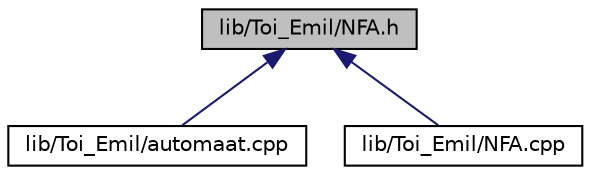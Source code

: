 digraph "lib/Toi_Emil/NFA.h"
{
 // LATEX_PDF_SIZE
  edge [fontname="Helvetica",fontsize="10",labelfontname="Helvetica",labelfontsize="10"];
  node [fontname="Helvetica",fontsize="10",shape=record];
  Node1 [label="lib/Toi_Emil/NFA.h",height=0.2,width=0.4,color="black", fillcolor="grey75", style="filled", fontcolor="black",tooltip=" "];
  Node1 -> Node2 [dir="back",color="midnightblue",fontsize="10",style="solid",fontname="Helvetica"];
  Node2 [label="lib/Toi_Emil/automaat.cpp",height=0.2,width=0.4,color="black", fillcolor="white", style="filled",URL="$automaat_8cpp.html",tooltip=" "];
  Node1 -> Node3 [dir="back",color="midnightblue",fontsize="10",style="solid",fontname="Helvetica"];
  Node3 [label="lib/Toi_Emil/NFA.cpp",height=0.2,width=0.4,color="black", fillcolor="white", style="filled",URL="$lib_2Toi__Emil_2NFA_8cpp.html",tooltip=" "];
}
